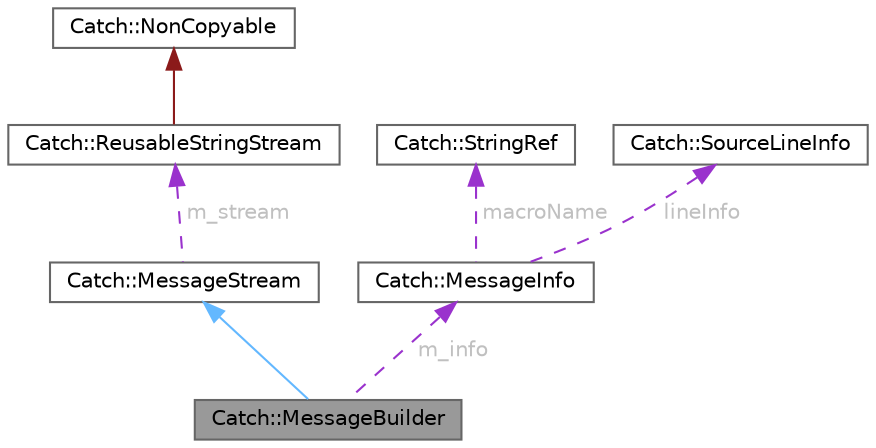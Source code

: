 digraph "Catch::MessageBuilder"
{
 // LATEX_PDF_SIZE
  bgcolor="transparent";
  edge [fontname=Helvetica,fontsize=10,labelfontname=Helvetica,labelfontsize=10];
  node [fontname=Helvetica,fontsize=10,shape=box,height=0.2,width=0.4];
  Node1 [id="Node000001",label="Catch::MessageBuilder",height=0.2,width=0.4,color="gray40", fillcolor="grey60", style="filled", fontcolor="black",tooltip=" "];
  Node2 -> Node1 [id="edge1_Node000001_Node000002",dir="back",color="steelblue1",style="solid",tooltip=" "];
  Node2 [id="Node000002",label="Catch::MessageStream",height=0.2,width=0.4,color="gray40", fillcolor="white", style="filled",URL="$struct_catch_1_1_message_stream.html",tooltip=" "];
  Node3 -> Node2 [id="edge2_Node000002_Node000003",dir="back",color="darkorchid3",style="dashed",tooltip=" ",label=" m_stream",fontcolor="grey" ];
  Node3 [id="Node000003",label="Catch::ReusableStringStream",height=0.2,width=0.4,color="gray40", fillcolor="white", style="filled",URL="$class_catch_1_1_reusable_string_stream.html",tooltip=" "];
  Node4 -> Node3 [id="edge3_Node000003_Node000004",dir="back",color="firebrick4",style="solid",tooltip=" "];
  Node4 [id="Node000004",label="Catch::NonCopyable",height=0.2,width=0.4,color="gray40", fillcolor="white", style="filled",URL="$class_catch_1_1_non_copyable.html",tooltip=" "];
  Node5 -> Node1 [id="edge4_Node000001_Node000005",dir="back",color="darkorchid3",style="dashed",tooltip=" ",label=" m_info",fontcolor="grey" ];
  Node5 [id="Node000005",label="Catch::MessageInfo",height=0.2,width=0.4,color="gray40", fillcolor="white", style="filled",URL="$struct_catch_1_1_message_info.html",tooltip=" "];
  Node6 -> Node5 [id="edge5_Node000005_Node000006",dir="back",color="darkorchid3",style="dashed",tooltip=" ",label=" macroName",fontcolor="grey" ];
  Node6 [id="Node000006",label="Catch::StringRef",height=0.2,width=0.4,color="gray40", fillcolor="white", style="filled",URL="$class_catch_1_1_string_ref.html",tooltip=" "];
  Node7 -> Node5 [id="edge6_Node000005_Node000007",dir="back",color="darkorchid3",style="dashed",tooltip=" ",label=" lineInfo",fontcolor="grey" ];
  Node7 [id="Node000007",label="Catch::SourceLineInfo",height=0.2,width=0.4,color="gray40", fillcolor="white", style="filled",URL="$struct_catch_1_1_source_line_info.html",tooltip=" "];
}
